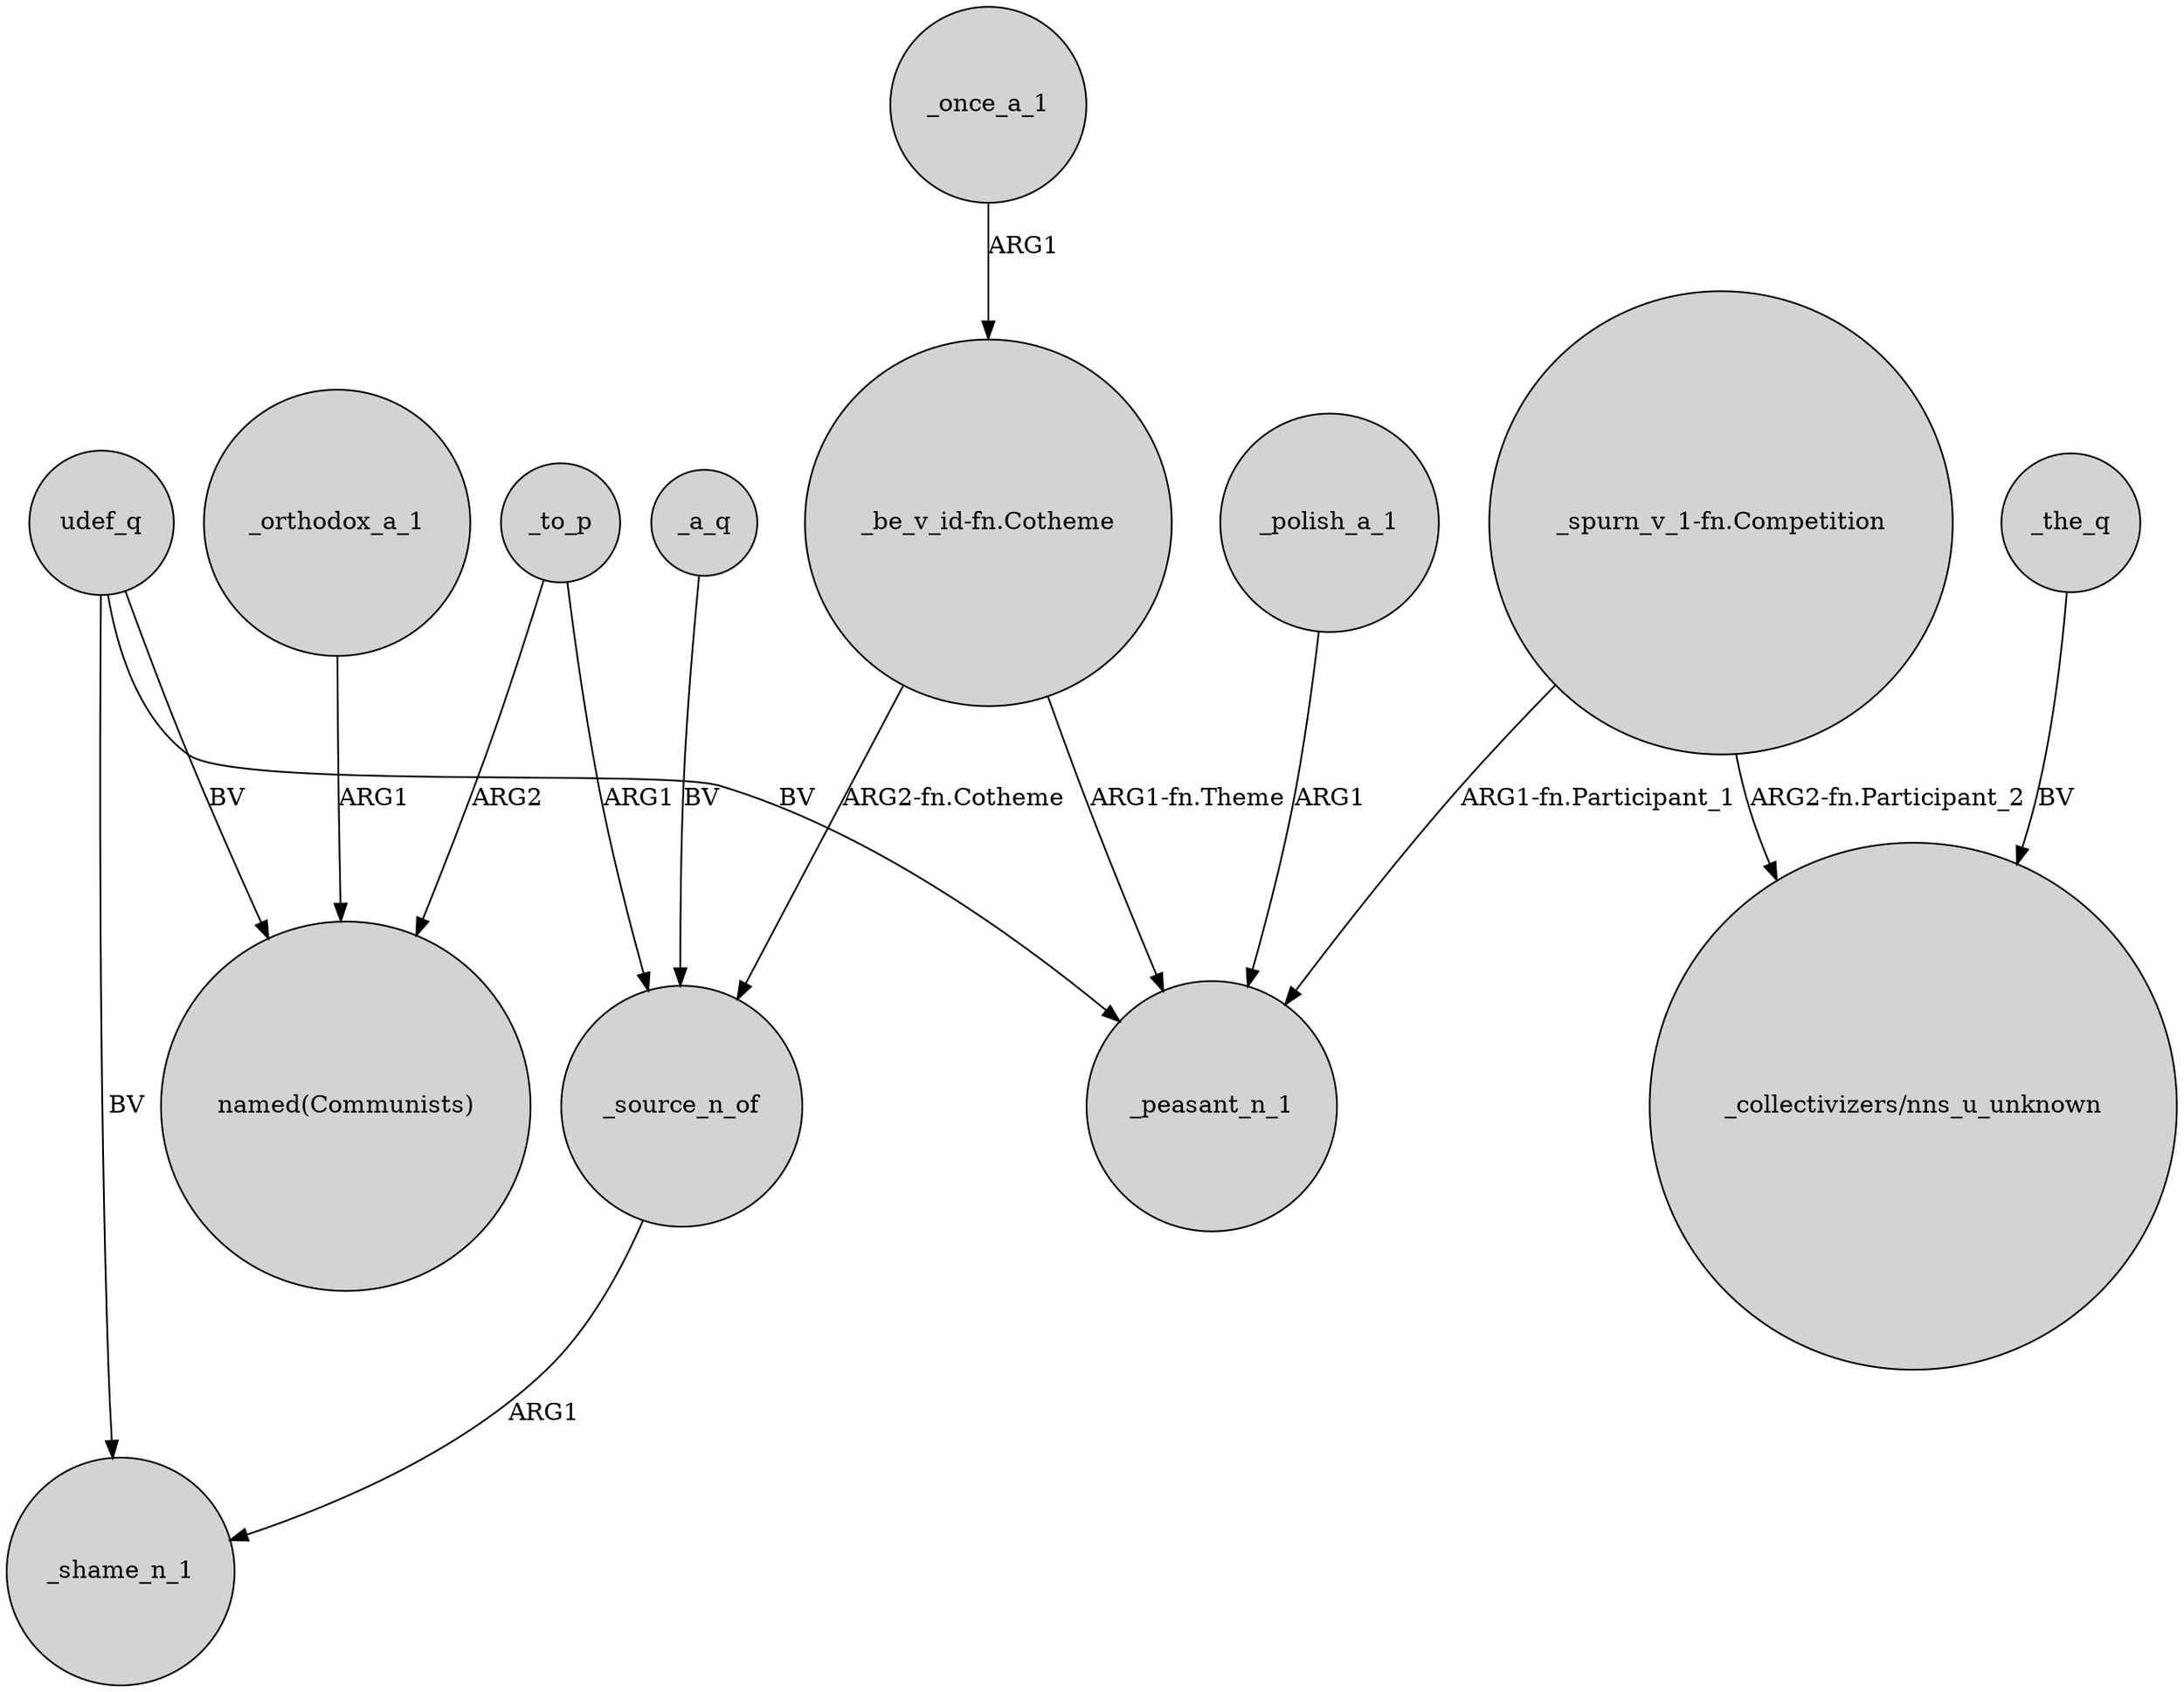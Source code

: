digraph {
	node [shape=circle style=filled]
	udef_q -> _shame_n_1 [label=BV]
	_to_p -> _source_n_of [label=ARG1]
	"_be_v_id-fn.Cotheme" -> _peasant_n_1 [label="ARG1-fn.Theme"]
	udef_q -> _peasant_n_1 [label=BV]
	_to_p -> "named(Communists)" [label=ARG2]
	_polish_a_1 -> _peasant_n_1 [label=ARG1]
	_once_a_1 -> "_be_v_id-fn.Cotheme" [label=ARG1]
	_a_q -> _source_n_of [label=BV]
	_orthodox_a_1 -> "named(Communists)" [label=ARG1]
	_source_n_of -> _shame_n_1 [label=ARG1]
	"_spurn_v_1-fn.Competition" -> "_collectivizers/nns_u_unknown" [label="ARG2-fn.Participant_2"]
	"_be_v_id-fn.Cotheme" -> _source_n_of [label="ARG2-fn.Cotheme"]
	"_spurn_v_1-fn.Competition" -> _peasant_n_1 [label="ARG1-fn.Participant_1"]
	udef_q -> "named(Communists)" [label=BV]
	_the_q -> "_collectivizers/nns_u_unknown" [label=BV]
}
